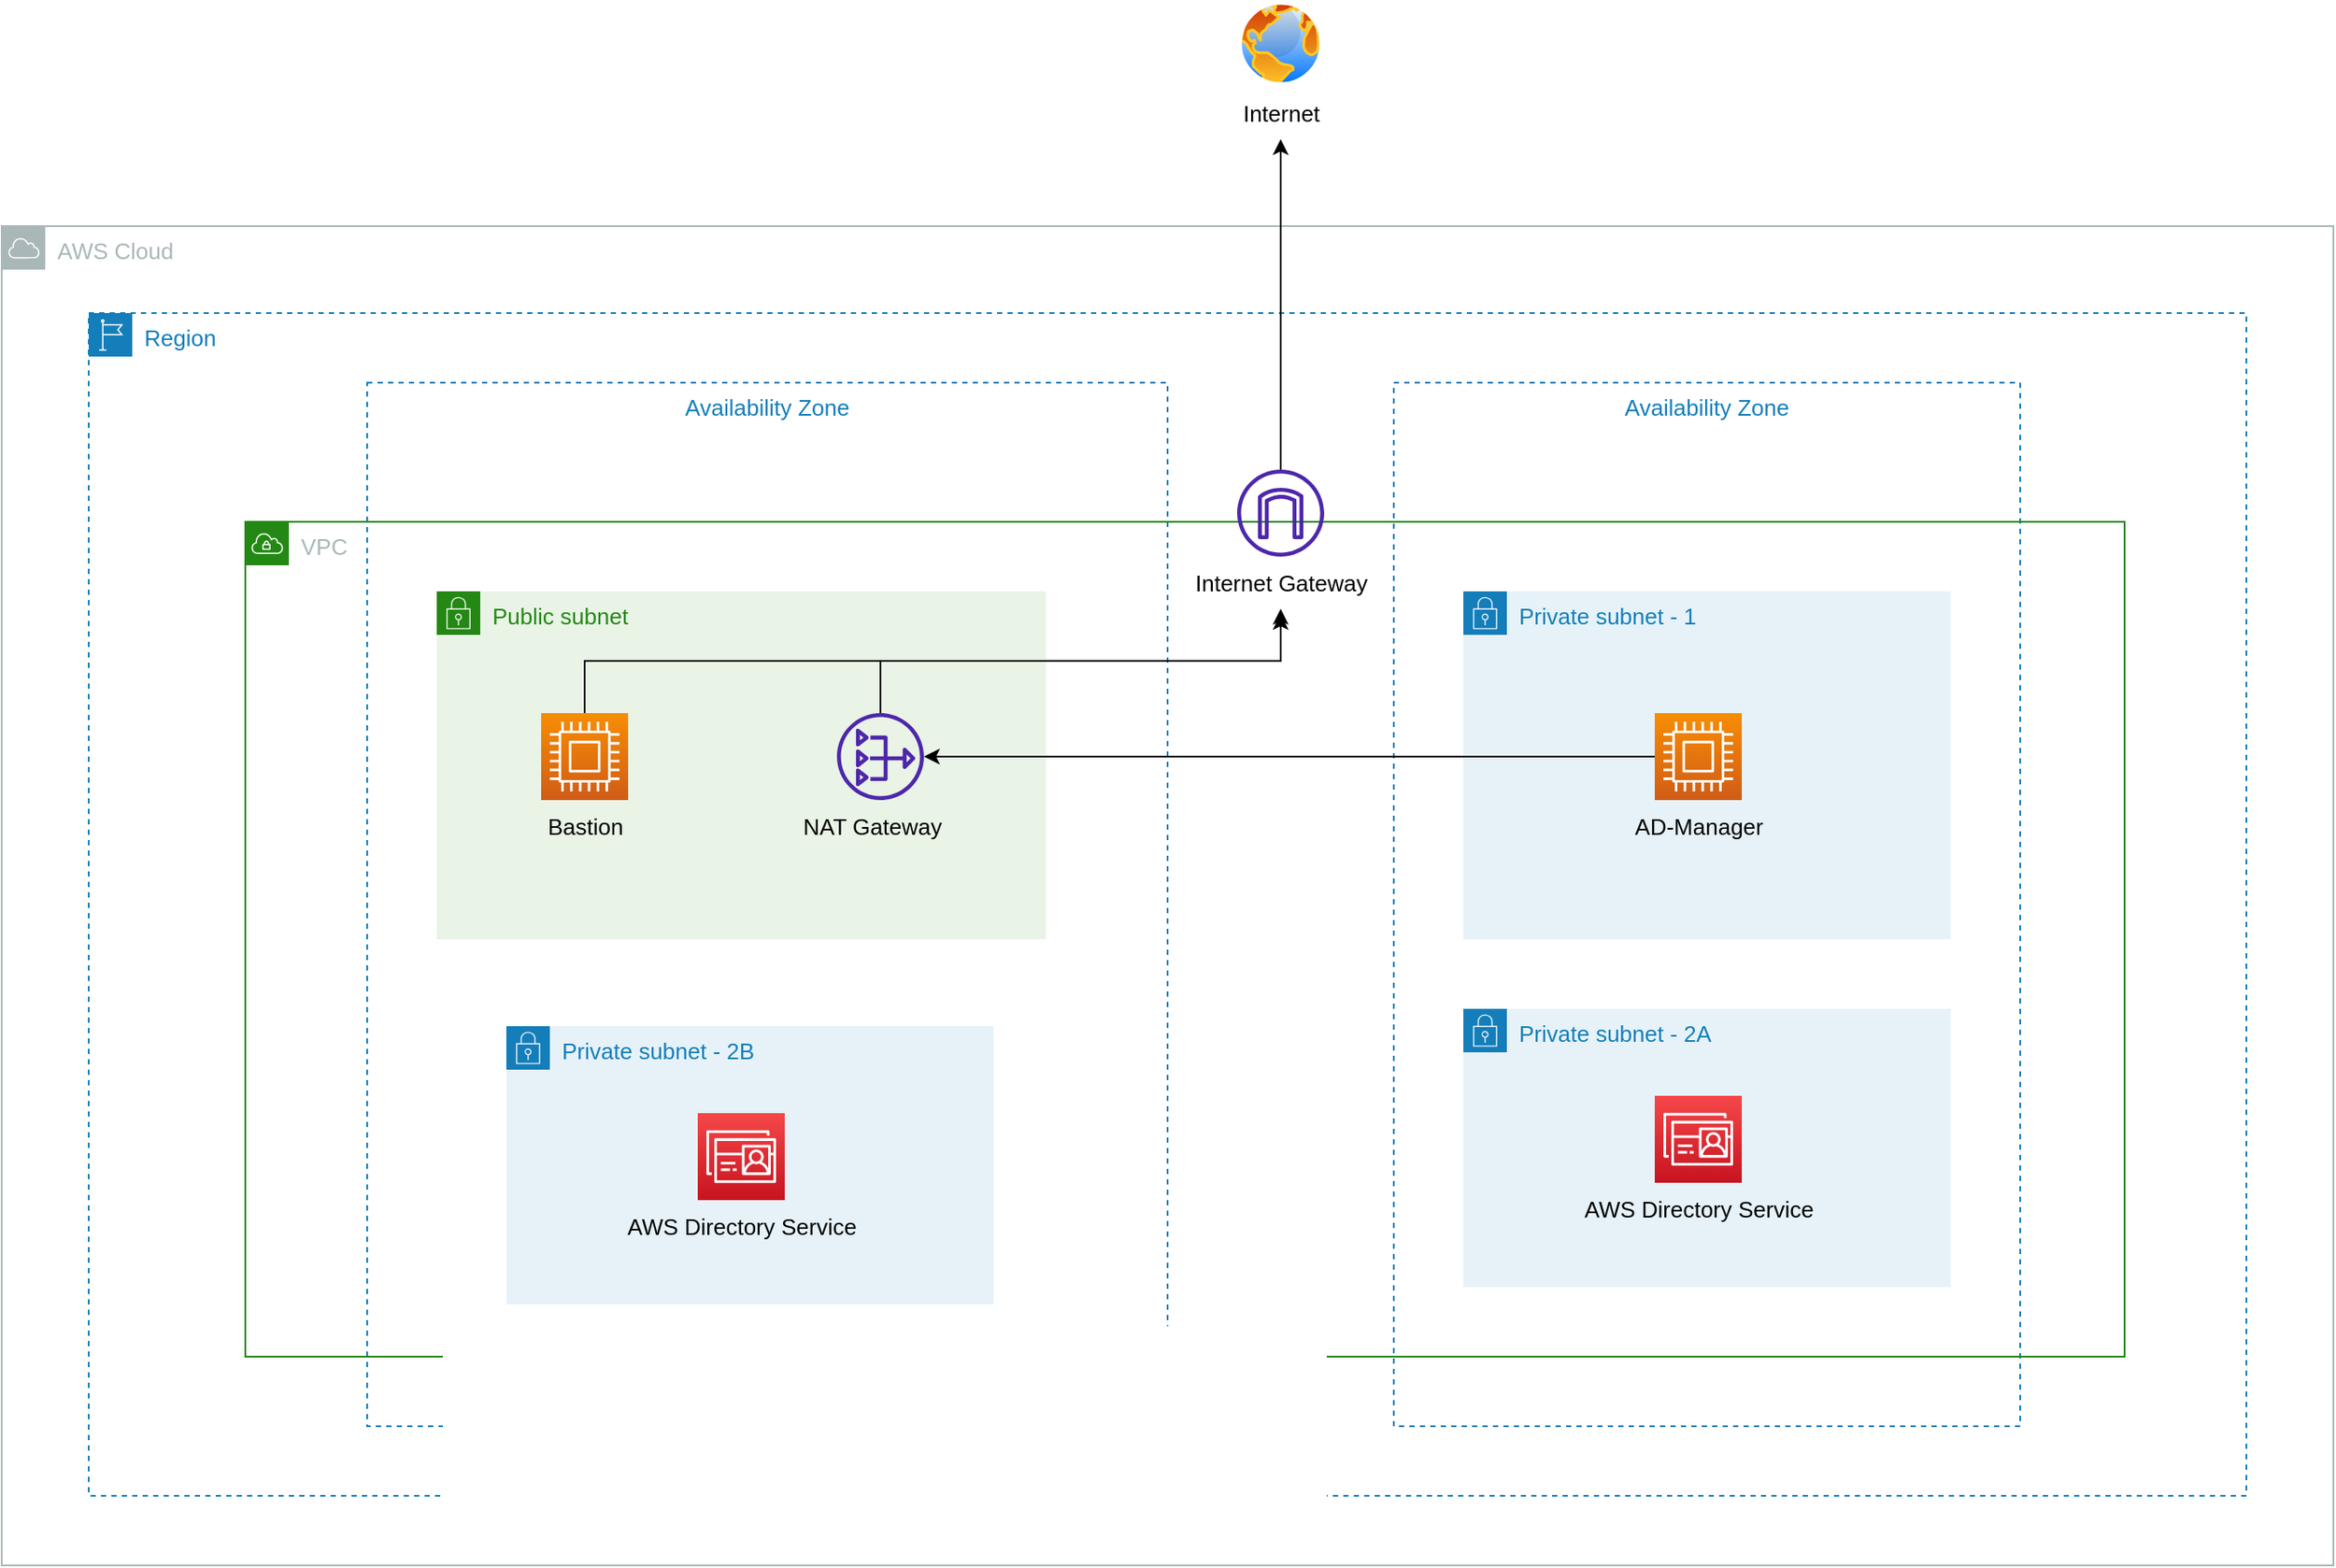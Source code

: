 <mxfile version="20.0.2" type="device"><diagram id="mFVq-0-NM3a22QqdYCPS" name="Page-1"><mxGraphModel dx="2258" dy="697" grid="1" gridSize="10" guides="1" tooltips="1" connect="1" arrows="1" fold="1" page="1" pageScale="1" pageWidth="850" pageHeight="1100" math="0" shadow="0"><root><mxCell id="0"/><mxCell id="1" parent="0"/><mxCell id="ypm1XeYb-EROycOrsUPy-14" value="Availability Zone" style="fillColor=none;strokeColor=#147EBA;dashed=1;verticalAlign=top;fontStyle=0;fontColor=#147EBA;fontSize=13;" vertex="1" parent="1"><mxGeometry x="540" y="240" width="360" height="600" as="geometry"/></mxCell><mxCell id="ypm1XeYb-EROycOrsUPy-24" value="&lt;font style=&quot;font-size: 13px;&quot;&gt;AWS Cloud&lt;/font&gt;" style="sketch=0;outlineConnect=0;gradientColor=none;html=1;whiteSpace=wrap;fontSize=12;fontStyle=0;shape=mxgraph.aws4.group;grIcon=mxgraph.aws4.group_aws_cloud;strokeColor=#AAB7B8;fillColor=none;verticalAlign=top;align=left;spacingLeft=30;fontColor=#AAB7B8;dashed=0;" vertex="1" parent="1"><mxGeometry x="-260" y="150" width="1340" height="770" as="geometry"/></mxCell><mxCell id="ypm1XeYb-EROycOrsUPy-13" value="Availability Zone" style="fillColor=none;strokeColor=#147EBA;dashed=1;verticalAlign=top;fontStyle=0;fontColor=#147EBA;fontSize=13;" vertex="1" parent="1"><mxGeometry x="-50" y="240" width="460" height="600" as="geometry"/></mxCell><mxCell id="ypm1XeYb-EROycOrsUPy-15" value="&lt;font style=&quot;font-size: 13px;&quot;&gt;VPC&lt;/font&gt;" style="points=[[0,0],[0.25,0],[0.5,0],[0.75,0],[1,0],[1,0.25],[1,0.5],[1,0.75],[1,1],[0.75,1],[0.5,1],[0.25,1],[0,1],[0,0.75],[0,0.5],[0,0.25]];outlineConnect=0;gradientColor=none;html=1;whiteSpace=wrap;fontSize=12;fontStyle=0;container=1;pointerEvents=0;collapsible=0;recursiveResize=0;shape=mxgraph.aws4.group;grIcon=mxgraph.aws4.group_vpc;strokeColor=#248814;fillColor=none;verticalAlign=top;align=left;spacingLeft=30;fontColor=#AAB7B8;dashed=0;" vertex="1" parent="1"><mxGeometry x="-120" y="320" width="1080" height="480" as="geometry"/></mxCell><mxCell id="ypm1XeYb-EROycOrsUPy-10" value="&lt;font style=&quot;font-size: 13px;&quot;&gt;Public subnet&lt;/font&gt;" style="points=[[0,0],[0.25,0],[0.5,0],[0.75,0],[1,0],[1,0.25],[1,0.5],[1,0.75],[1,1],[0.75,1],[0.5,1],[0.25,1],[0,1],[0,0.75],[0,0.5],[0,0.25]];outlineConnect=0;gradientColor=none;html=1;whiteSpace=wrap;fontSize=12;fontStyle=0;container=1;pointerEvents=0;collapsible=0;recursiveResize=0;shape=mxgraph.aws4.group;grIcon=mxgraph.aws4.group_security_group;grStroke=0;strokeColor=#248814;fillColor=#E9F3E6;verticalAlign=top;align=left;spacingLeft=30;fontColor=#248814;dashed=0;" vertex="1" parent="ypm1XeYb-EROycOrsUPy-15"><mxGeometry x="110" y="40" width="350" height="200" as="geometry"/></mxCell><mxCell id="ypm1XeYb-EROycOrsUPy-8" value="" style="sketch=0;outlineConnect=0;fontColor=#232F3E;gradientColor=none;fillColor=#4D27AA;strokeColor=none;dashed=0;verticalLabelPosition=bottom;verticalAlign=top;align=center;html=1;fontSize=12;fontStyle=0;aspect=fixed;pointerEvents=1;shape=mxgraph.aws4.nat_gateway;" vertex="1" parent="ypm1XeYb-EROycOrsUPy-10"><mxGeometry x="230" y="70" width="50" height="50" as="geometry"/></mxCell><mxCell id="ypm1XeYb-EROycOrsUPy-19" value="" style="sketch=0;outlineConnect=0;fontColor=#232F3E;gradientColor=none;fillColor=#4D27AA;strokeColor=none;dashed=0;verticalLabelPosition=bottom;verticalAlign=top;align=center;html=1;fontSize=12;fontStyle=0;aspect=fixed;pointerEvents=1;shape=mxgraph.aws4.internet_gateway;" vertex="1" parent="ypm1XeYb-EROycOrsUPy-15"><mxGeometry x="570" y="-30" width="50" height="50" as="geometry"/></mxCell><mxCell id="ypm1XeYb-EROycOrsUPy-20" value="&lt;font style=&quot;font-size: 13px;&quot;&gt;Internet Gateway&lt;/font&gt;" style="text;html=1;align=center;verticalAlign=middle;resizable=0;points=[];autosize=1;strokeColor=none;fillColor=none;" vertex="1" parent="ypm1XeYb-EROycOrsUPy-15"><mxGeometry x="535" y="20" width="120" height="30" as="geometry"/></mxCell><mxCell id="ypm1XeYb-EROycOrsUPy-22" style="edgeStyle=orthogonalEdgeStyle;rounded=0;orthogonalLoop=1;jettySize=auto;html=1;fontSize=13;" edge="1" parent="ypm1XeYb-EROycOrsUPy-15" source="ypm1XeYb-EROycOrsUPy-8" target="ypm1XeYb-EROycOrsUPy-20"><mxGeometry relative="1" as="geometry"><Array as="points"><mxPoint x="365" y="80"/><mxPoint x="595" y="80"/></Array></mxGeometry></mxCell><mxCell id="ypm1XeYb-EROycOrsUPy-12" value="&lt;font style=&quot;font-size: 13px;&quot;&gt;Private subnet - 2A&lt;/font&gt;" style="points=[[0,0],[0.25,0],[0.5,0],[0.75,0],[1,0],[1,0.25],[1,0.5],[1,0.75],[1,1],[0.75,1],[0.5,1],[0.25,1],[0,1],[0,0.75],[0,0.5],[0,0.25]];outlineConnect=0;gradientColor=none;html=1;whiteSpace=wrap;fontSize=12;fontStyle=0;container=1;pointerEvents=0;collapsible=0;recursiveResize=0;shape=mxgraph.aws4.group;grIcon=mxgraph.aws4.group_security_group;grStroke=0;strokeColor=#147EBA;fillColor=#E6F2F8;verticalAlign=top;align=left;spacingLeft=30;fontColor=#147EBA;dashed=0;" vertex="1" parent="1"><mxGeometry x="580" y="600" width="280" height="160" as="geometry"/></mxCell><mxCell id="ypm1XeYb-EROycOrsUPy-6" value="" style="sketch=0;points=[[0,0,0],[0.25,0,0],[0.5,0,0],[0.75,0,0],[1,0,0],[0,1,0],[0.25,1,0],[0.5,1,0],[0.75,1,0],[1,1,0],[0,0.25,0],[0,0.5,0],[0,0.75,0],[1,0.25,0],[1,0.5,0],[1,0.75,0]];outlineConnect=0;fontColor=#232F3E;gradientColor=#F54749;gradientDirection=north;fillColor=#C7131F;strokeColor=#ffffff;dashed=0;verticalLabelPosition=bottom;verticalAlign=top;align=center;html=1;fontSize=12;fontStyle=0;aspect=fixed;shape=mxgraph.aws4.resourceIcon;resIcon=mxgraph.aws4.directory_service;" vertex="1" parent="ypm1XeYb-EROycOrsUPy-12"><mxGeometry x="110" y="50" width="50" height="50" as="geometry"/></mxCell><mxCell id="ypm1XeYb-EROycOrsUPy-7" value="&lt;font style=&quot;font-size: 13px;&quot;&gt;AWS Directory Service&lt;/font&gt;" style="text;html=1;align=center;verticalAlign=middle;resizable=0;points=[];autosize=1;strokeColor=none;fillColor=none;" vertex="1" parent="ypm1XeYb-EROycOrsUPy-12"><mxGeometry x="55" y="100" width="160" height="30" as="geometry"/></mxCell><mxCell id="ypm1XeYb-EROycOrsUPy-11" value="&lt;font style=&quot;font-size: 13px;&quot;&gt;Private subnet - 1&lt;/font&gt;" style="points=[[0,0],[0.25,0],[0.5,0],[0.75,0],[1,0],[1,0.25],[1,0.5],[1,0.75],[1,1],[0.75,1],[0.5,1],[0.25,1],[0,1],[0,0.75],[0,0.5],[0,0.25]];outlineConnect=0;gradientColor=none;html=1;whiteSpace=wrap;fontSize=12;fontStyle=0;container=1;pointerEvents=0;collapsible=0;recursiveResize=0;shape=mxgraph.aws4.group;grIcon=mxgraph.aws4.group_security_group;grStroke=0;strokeColor=#147EBA;fillColor=#E6F2F8;verticalAlign=top;align=left;spacingLeft=30;fontColor=#147EBA;dashed=0;" vertex="1" parent="1"><mxGeometry x="580" y="360" width="280" height="200" as="geometry"/></mxCell><mxCell id="ypm1XeYb-EROycOrsUPy-21" style="edgeStyle=orthogonalEdgeStyle;rounded=0;orthogonalLoop=1;jettySize=auto;html=1;entryX=0.5;entryY=1.1;entryDx=0;entryDy=0;entryPerimeter=0;fontSize=13;exitX=0.5;exitY=0;exitDx=0;exitDy=0;exitPerimeter=0;" edge="1" parent="1" source="ypm1XeYb-EROycOrsUPy-2" target="ypm1XeYb-EROycOrsUPy-20"><mxGeometry relative="1" as="geometry"><Array as="points"><mxPoint x="75" y="400"/><mxPoint x="475" y="400"/></Array></mxGeometry></mxCell><mxCell id="ypm1XeYb-EROycOrsUPy-2" value="" style="sketch=0;points=[[0,0,0],[0.25,0,0],[0.5,0,0],[0.75,0,0],[1,0,0],[0,1,0],[0.25,1,0],[0.5,1,0],[0.75,1,0],[1,1,0],[0,0.25,0],[0,0.5,0],[0,0.75,0],[1,0.25,0],[1,0.5,0],[1,0.75,0]];outlineConnect=0;fontColor=#232F3E;gradientColor=#F78E04;gradientDirection=north;fillColor=#D05C17;strokeColor=#ffffff;dashed=0;verticalLabelPosition=bottom;verticalAlign=top;align=center;html=1;fontSize=12;fontStyle=0;aspect=fixed;shape=mxgraph.aws4.resourceIcon;resIcon=mxgraph.aws4.compute;" vertex="1" parent="1"><mxGeometry x="50" y="430" width="50" height="50" as="geometry"/></mxCell><mxCell id="ypm1XeYb-EROycOrsUPy-18" style="edgeStyle=orthogonalEdgeStyle;rounded=0;orthogonalLoop=1;jettySize=auto;html=1;fontSize=13;" edge="1" parent="1" source="ypm1XeYb-EROycOrsUPy-3" target="ypm1XeYb-EROycOrsUPy-8"><mxGeometry relative="1" as="geometry"/></mxCell><mxCell id="ypm1XeYb-EROycOrsUPy-3" value="" style="sketch=0;points=[[0,0,0],[0.25,0,0],[0.5,0,0],[0.75,0,0],[1,0,0],[0,1,0],[0.25,1,0],[0.5,1,0],[0.75,1,0],[1,1,0],[0,0.25,0],[0,0.5,0],[0,0.75,0],[1,0.25,0],[1,0.5,0],[1,0.75,0]];outlineConnect=0;fontColor=#232F3E;gradientColor=#F78E04;gradientDirection=north;fillColor=#D05C17;strokeColor=#ffffff;dashed=0;verticalLabelPosition=bottom;verticalAlign=top;align=center;html=1;fontSize=12;fontStyle=0;aspect=fixed;shape=mxgraph.aws4.resourceIcon;resIcon=mxgraph.aws4.compute;" vertex="1" parent="1"><mxGeometry x="690" y="430" width="50" height="50" as="geometry"/></mxCell><mxCell id="ypm1XeYb-EROycOrsUPy-4" value="&lt;font style=&quot;font-size: 13px;&quot;&gt;Bastion&lt;/font&gt;" style="text;html=1;align=center;verticalAlign=middle;resizable=0;points=[];autosize=1;strokeColor=none;fillColor=none;" vertex="1" parent="1"><mxGeometry x="40" y="480" width="70" height="30" as="geometry"/></mxCell><mxCell id="ypm1XeYb-EROycOrsUPy-5" value="&lt;font style=&quot;font-size: 13px;&quot;&gt;AD-Manager&lt;/font&gt;" style="text;html=1;align=center;verticalAlign=middle;resizable=0;points=[];autosize=1;strokeColor=none;fillColor=none;" vertex="1" parent="1"><mxGeometry x="665" y="480" width="100" height="30" as="geometry"/></mxCell><mxCell id="ypm1XeYb-EROycOrsUPy-9" value="&lt;font style=&quot;font-size: 13px;&quot;&gt;NAT Gateway&lt;/font&gt;" style="text;html=1;align=center;verticalAlign=middle;resizable=0;points=[];autosize=1;strokeColor=none;fillColor=none;" vertex="1" parent="1"><mxGeometry x="190" y="480" width="100" height="30" as="geometry"/></mxCell><mxCell id="ypm1XeYb-EROycOrsUPy-23" value="&lt;font style=&quot;font-size: 13px;&quot;&gt;Region&lt;/font&gt;" style="points=[[0,0],[0.25,0],[0.5,0],[0.75,0],[1,0],[1,0.25],[1,0.5],[1,0.75],[1,1],[0.75,1],[0.5,1],[0.25,1],[0,1],[0,0.75],[0,0.5],[0,0.25]];outlineConnect=0;gradientColor=none;html=1;whiteSpace=wrap;fontSize=12;fontStyle=0;container=1;pointerEvents=0;collapsible=0;recursiveResize=0;shape=mxgraph.aws4.group;grIcon=mxgraph.aws4.group_region;strokeColor=#147EBA;fillColor=none;verticalAlign=top;align=left;spacingLeft=30;fontColor=#147EBA;dashed=1;" vertex="1" parent="1"><mxGeometry x="-210" y="200" width="1240" height="680" as="geometry"/></mxCell><mxCell id="ypm1XeYb-EROycOrsUPy-25" value="" style="aspect=fixed;perimeter=ellipsePerimeter;html=1;align=center;shadow=0;dashed=0;spacingTop=3;image;image=img/lib/active_directory/internet_globe.svg;fontSize=13;" vertex="1" parent="1"><mxGeometry x="450" y="20" width="50" height="50" as="geometry"/></mxCell><mxCell id="ypm1XeYb-EROycOrsUPy-26" value="&lt;font style=&quot;font-size: 13px;&quot;&gt;Internet&lt;/font&gt;" style="text;html=1;align=center;verticalAlign=middle;resizable=0;points=[];autosize=1;strokeColor=none;fillColor=none;" vertex="1" parent="1"><mxGeometry x="440" y="70" width="70" height="30" as="geometry"/></mxCell><mxCell id="ypm1XeYb-EROycOrsUPy-27" style="edgeStyle=orthogonalEdgeStyle;rounded=0;orthogonalLoop=1;jettySize=auto;html=1;fontSize=13;" edge="1" parent="1" source="ypm1XeYb-EROycOrsUPy-19" target="ypm1XeYb-EROycOrsUPy-26"><mxGeometry relative="1" as="geometry"/></mxCell><mxCell id="ypm1XeYb-EROycOrsUPy-28" value="&lt;font style=&quot;font-size: 13px;&quot;&gt;Private subnet - 2B&lt;/font&gt;" style="points=[[0,0],[0.25,0],[0.5,0],[0.75,0],[1,0],[1,0.25],[1,0.5],[1,0.75],[1,1],[0.75,1],[0.5,1],[0.25,1],[0,1],[0,0.75],[0,0.5],[0,0.25]];outlineConnect=0;gradientColor=none;html=1;whiteSpace=wrap;fontSize=12;fontStyle=0;container=1;pointerEvents=0;collapsible=0;recursiveResize=0;shape=mxgraph.aws4.group;grIcon=mxgraph.aws4.group_security_group;grStroke=0;strokeColor=#147EBA;fillColor=#E6F2F8;verticalAlign=top;align=left;spacingLeft=30;fontColor=#147EBA;dashed=0;" vertex="1" parent="1"><mxGeometry x="30" y="610" width="280" height="160" as="geometry"/></mxCell><mxCell id="ypm1XeYb-EROycOrsUPy-29" value="" style="sketch=0;points=[[0,0,0],[0.25,0,0],[0.5,0,0],[0.75,0,0],[1,0,0],[0,1,0],[0.25,1,0],[0.5,1,0],[0.75,1,0],[1,1,0],[0,0.25,0],[0,0.5,0],[0,0.75,0],[1,0.25,0],[1,0.5,0],[1,0.75,0]];outlineConnect=0;fontColor=#232F3E;gradientColor=#F54749;gradientDirection=north;fillColor=#C7131F;strokeColor=#ffffff;dashed=0;verticalLabelPosition=bottom;verticalAlign=top;align=center;html=1;fontSize=12;fontStyle=0;aspect=fixed;shape=mxgraph.aws4.resourceIcon;resIcon=mxgraph.aws4.directory_service;" vertex="1" parent="ypm1XeYb-EROycOrsUPy-28"><mxGeometry x="110" y="50" width="50" height="50" as="geometry"/></mxCell><mxCell id="ypm1XeYb-EROycOrsUPy-30" value="&lt;font style=&quot;font-size: 13px;&quot;&gt;AWS Directory Service&lt;/font&gt;" style="text;html=1;align=center;verticalAlign=middle;resizable=0;points=[];autosize=1;strokeColor=none;fillColor=none;" vertex="1" parent="ypm1XeYb-EROycOrsUPy-28"><mxGeometry x="55" y="100" width="160" height="30" as="geometry"/></mxCell></root></mxGraphModel></diagram></mxfile>